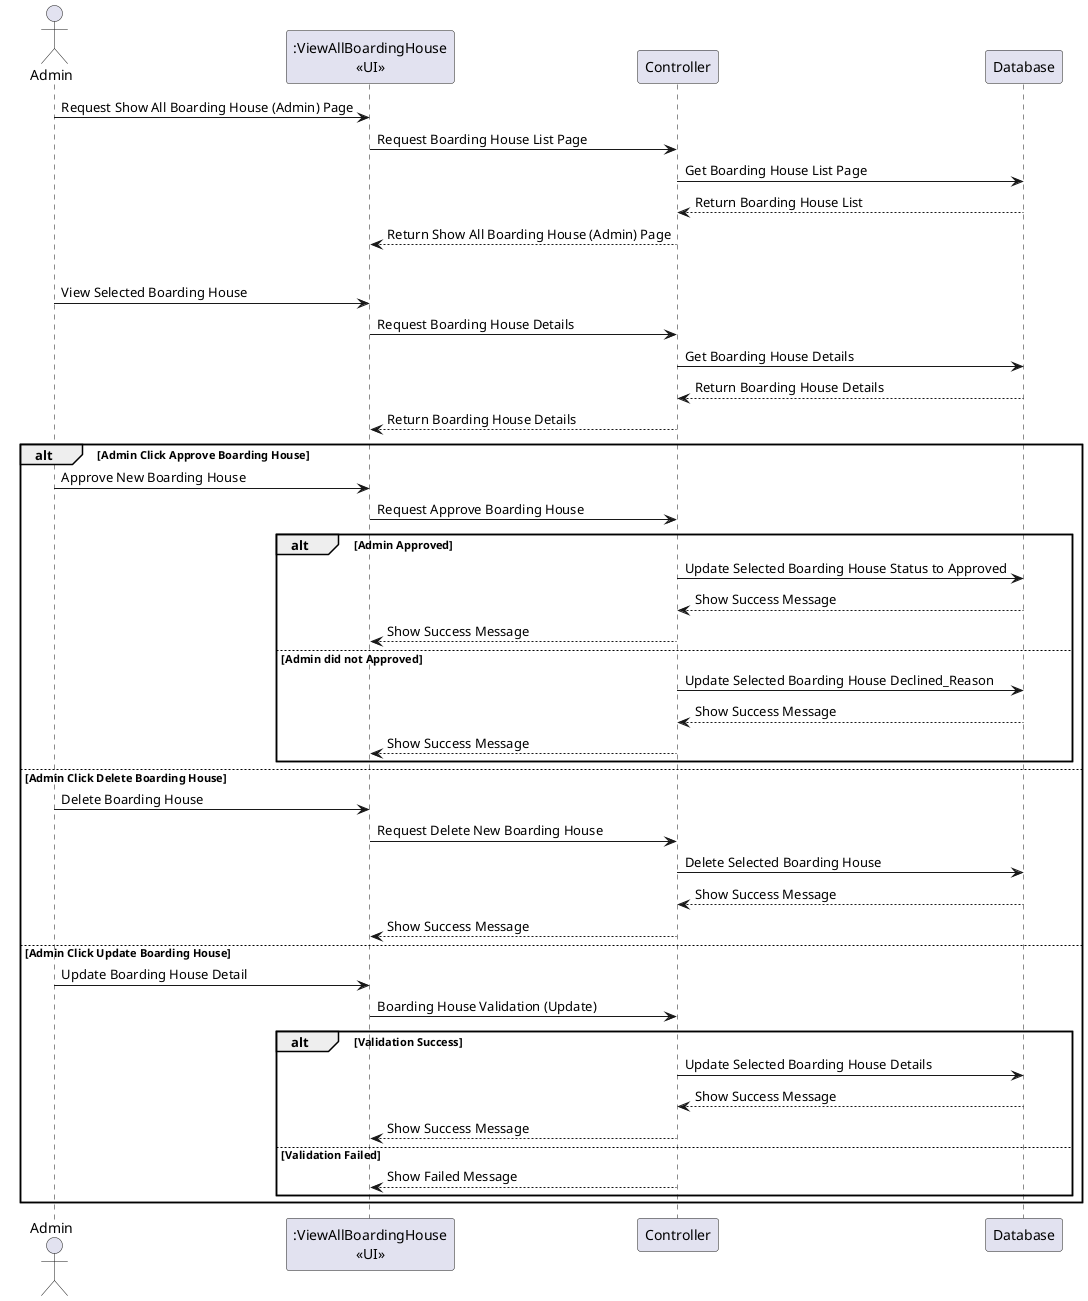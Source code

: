 @startuml
actor Admin as own
participant ":ViewAllBoardingHouse\n<<UI>>" as view
participant Controller as ctrl
participant Database as db

own -> view : Request Show All Boarding House (Admin) Page
view -> ctrl : Request Boarding House List Page
ctrl -> db : Get Boarding House List Page
ctrl <-- db : Return Boarding House List
view <-- ctrl : Return Show All Boarding House (Admin) Page 

alt Admin View Specific Boarding House
own -> view : View Selected Boarding House
view -> ctrl : Request Boarding House Details
ctrl -> db : Get Boarding House Details
ctrl <-- db : Return Boarding House Details
view <-- ctrl : Return Boarding House Details
    alt Admin Click Approve Boarding House
    own->view : Approve New Boarding House
    view->ctrl : Request Approve Boarding House
        alt Admin Approved
        ctrl->db : Update Selected Boarding House Status to Approved
        db-->ctrl: Show Success Message
        ctrl-->view: Show Success Message
        else Admin did not Approved
        ctrl->db : Update Selected Boarding House Declined_Reason
        db-->ctrl: Show Success Message
        ctrl-->view: Show Success Message
        end
    else Admin Click Delete Boarding House
    own->view : Delete Boarding House
    view->ctrl : Request Delete New Boarding House
    ctrl->db : Delete Selected Boarding House
    db-->ctrl: Show Success Message
    ctrl-->view: Show Success Message
    else Admin Click Update Boarding House
    own->view : Update Boarding House Detail
    view->ctrl : Boarding House Validation (Update)
        alt Validation Success
        ctrl->db : Update Selected Boarding House Details
        db-->ctrl: Show Success Message
        ctrl-->view: Show Success Message
        else Validation Failed
        ctrl-->view: Show Failed Message
        end
end

@enduml
